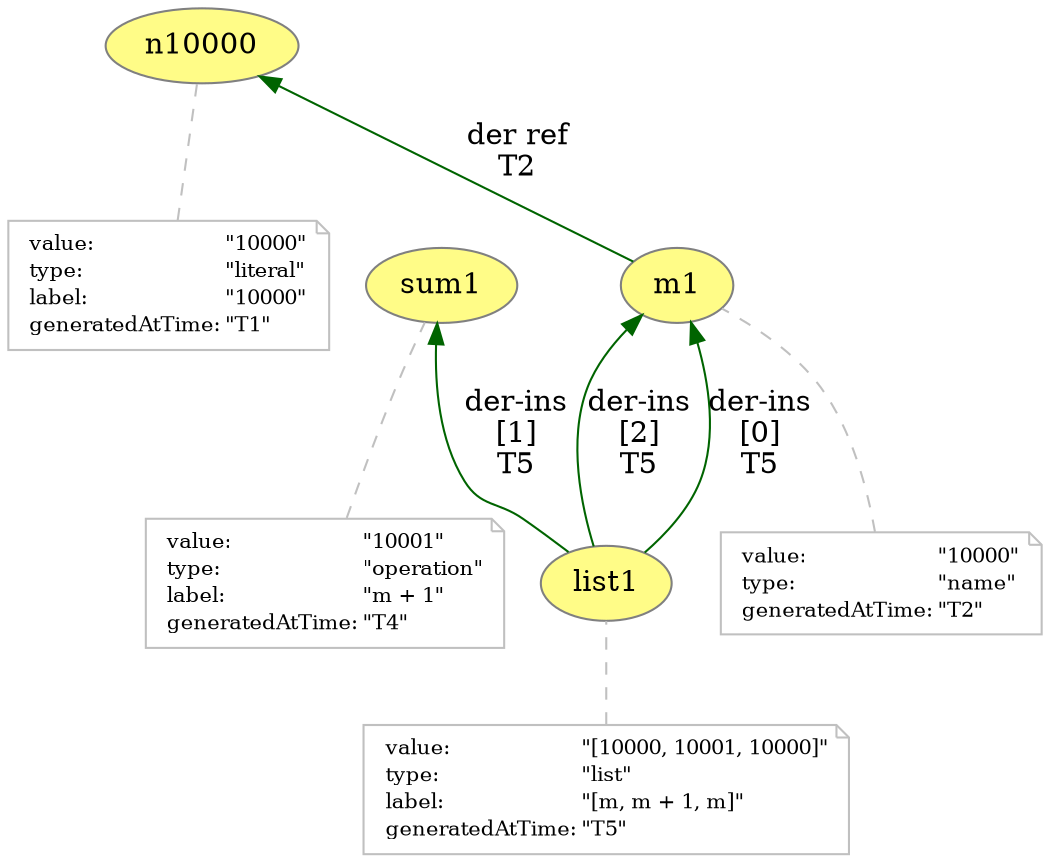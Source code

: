 digraph "PROV" { size="16,12"; rankdir="BT";
"http://example.org/n10000" [fillcolor="#FFFC87",color="#808080",style="filled",label="n10000",URL="http://example.org/n10000"]
"-attrs0" [color="gray",shape="note",fontsize="10",fontcolor="black",label=<<TABLE cellpadding="0" border="0">
	<TR>
	    <TD align="left">value:</TD>
	    <TD align="left">&quot;10000&quot;</TD>
	</TR>
	<TR>
	    <TD align="left">type:</TD>
	    <TD align="left">&quot;literal&quot;</TD>
	</TR>
	<TR>
	    <TD align="left">label:</TD>
	    <TD align="left">&quot;10000&quot;</TD>
	</TR>
	<TR>
	    <TD align="left">generatedAtTime:</TD>
	    <TD align="left">&quot;T1&quot;</TD>
	</TR>
</TABLE>>]
"-attrs0" -> "http://example.org/n10000" [color="gray",style="dashed",arrowhead="none"]
"http://example.org/m1" [fillcolor="#FFFC87",color="#808080",style="filled",label="m1",URL="http://example.org/m1"]
"-attrs1" [color="gray",shape="note",fontsize="10",fontcolor="black",label=<<TABLE cellpadding="0" border="0">
	<TR>
	    <TD align="left">value:</TD>
	    <TD align="left">&quot;10000&quot;</TD>
	</TR>
	<TR>
	    <TD align="left">type:</TD>
	    <TD align="left">&quot;name&quot;</TD>
	</TR>
	<TR>
	    <TD align="left">generatedAtTime:</TD>
	    <TD align="left">&quot;T2&quot;</TD>
	</TR>
</TABLE>>]
"-attrs1" -> "http://example.org/m1" [color="gray",style="dashed",arrowhead="none"]
"http://example.org/m1" -> "http://example.org/n10000" [labelfontsize="8",labeldistance="1.5",color="darkgreen",labelangle="60.0",rotation="20",label="der ref
T2"]
"http://example.org/sum1" [fillcolor="#FFFC87",color="#808080",style="filled",label="sum1",URL="http://example.org/sum1"]
"-attrs2" [color="gray",shape="note",fontsize="10",fontcolor="black",label=<<TABLE cellpadding="0" border="0">
	<TR>
	    <TD align="left">value:</TD>
	    <TD align="left">&quot;10001&quot;</TD>
	</TR>
	<TR>
	    <TD align="left">type:</TD>
	    <TD align="left">&quot;operation&quot;</TD>
	</TR>
	<TR>
	    <TD align="left">label:</TD>
	    <TD align="left">&quot;m + 1&quot;</TD>
	</TR>
	<TR>
	    <TD align="left">generatedAtTime:</TD>
	    <TD align="left">&quot;T4&quot;</TD>
	</TR>
</TABLE>>]
"-attrs2" -> "http://example.org/sum1" [color="gray",style="dashed",arrowhead="none"]
"http://example.org/list1" [fillcolor="#FFFC87",color="#808080",style="filled",label="list1",URL="http://example.org/list1"]
"-attrs3" [color="gray",shape="note",fontsize="10",fontcolor="black",label=<<TABLE cellpadding="0" border="0">
	<TR>
	    <TD align="left">value:</TD>
	    <TD align="left">&quot;[10000, 10001, 10000]&quot;</TD>
	</TR>
	<TR>
	    <TD align="left">type:</TD>
	    <TD align="left">&quot;list&quot;</TD>
	</TR>
	<TR>
	    <TD align="left">label:</TD>
	    <TD align="left">&quot;[m, m + 1, m]&quot;</TD>
	</TR>
	<TR>
	    <TD align="left">generatedAtTime:</TD>
	    <TD align="left">&quot;T5&quot;</TD>
	</TR>
</TABLE>>]
"-attrs3" -> "http://example.org/list1" [color="gray",style="dashed",arrowhead="none"]
"http://example.org/list1" -> "http://example.org/m1" [labelfontsize="8",labeldistance="1.5",color="darkgreen",labelangle="60.0",rotation="20",label="der-ins
[0]
T5"]
"http://example.org/list1" -> "http://example.org/sum1" [labelfontsize="8",labeldistance="1.5",color="darkgreen",labelangle="60.0",rotation="20",label="der-ins
[1]
T5"]
"http://example.org/list1" -> "http://example.org/m1" [labelfontsize="8",labeldistance="1.5",color="darkgreen",labelangle="60.0",rotation="20",label="der-ins
[2]
T5"]
}
